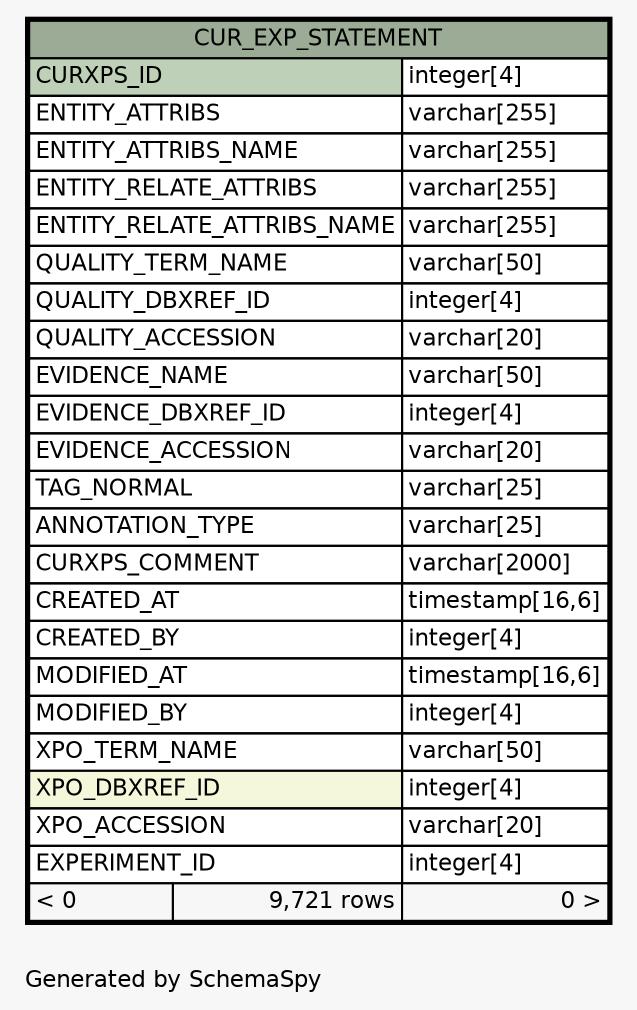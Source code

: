 // dot 2.38.0 on Windows 10 10.0
// SchemaSpy rev Unknown
digraph "oneDegreeRelationshipsDiagram" {
  graph [
    rankdir="RL"
    bgcolor="#f7f7f7"
    label="\nGenerated by SchemaSpy"
    labeljust="l"
    nodesep="0.18"
    ranksep="0.46"
    fontname="Helvetica"
    fontsize="11"
  ];
  node [
    fontname="Helvetica"
    fontsize="11"
    shape="plaintext"
  ];
  edge [
    arrowsize="0.8"
  ];
  "CUR_EXP_STATEMENT" [
    label=<
    <TABLE BORDER="2" CELLBORDER="1" CELLSPACING="0" BGCOLOR="#ffffff">
      <TR><TD COLSPAN="3" BGCOLOR="#9bab96" ALIGN="CENTER">CUR_EXP_STATEMENT</TD></TR>
      <TR><TD PORT="CURXPS_ID" COLSPAN="2" BGCOLOR="#bed1b8" ALIGN="LEFT">CURXPS_ID</TD><TD PORT="CURXPS_ID.type" ALIGN="LEFT">integer[4]</TD></TR>
      <TR><TD PORT="ENTITY_ATTRIBS" COLSPAN="2" ALIGN="LEFT">ENTITY_ATTRIBS</TD><TD PORT="ENTITY_ATTRIBS.type" ALIGN="LEFT">varchar[255]</TD></TR>
      <TR><TD PORT="ENTITY_ATTRIBS_NAME" COLSPAN="2" ALIGN="LEFT">ENTITY_ATTRIBS_NAME</TD><TD PORT="ENTITY_ATTRIBS_NAME.type" ALIGN="LEFT">varchar[255]</TD></TR>
      <TR><TD PORT="ENTITY_RELATE_ATTRIBS" COLSPAN="2" ALIGN="LEFT">ENTITY_RELATE_ATTRIBS</TD><TD PORT="ENTITY_RELATE_ATTRIBS.type" ALIGN="LEFT">varchar[255]</TD></TR>
      <TR><TD PORT="ENTITY_RELATE_ATTRIBS_NAME" COLSPAN="2" ALIGN="LEFT">ENTITY_RELATE_ATTRIBS_NAME</TD><TD PORT="ENTITY_RELATE_ATTRIBS_NAME.type" ALIGN="LEFT">varchar[255]</TD></TR>
      <TR><TD PORT="QUALITY_TERM_NAME" COLSPAN="2" ALIGN="LEFT">QUALITY_TERM_NAME</TD><TD PORT="QUALITY_TERM_NAME.type" ALIGN="LEFT">varchar[50]</TD></TR>
      <TR><TD PORT="QUALITY_DBXREF_ID" COLSPAN="2" ALIGN="LEFT">QUALITY_DBXREF_ID</TD><TD PORT="QUALITY_DBXREF_ID.type" ALIGN="LEFT">integer[4]</TD></TR>
      <TR><TD PORT="QUALITY_ACCESSION" COLSPAN="2" ALIGN="LEFT">QUALITY_ACCESSION</TD><TD PORT="QUALITY_ACCESSION.type" ALIGN="LEFT">varchar[20]</TD></TR>
      <TR><TD PORT="EVIDENCE_NAME" COLSPAN="2" ALIGN="LEFT">EVIDENCE_NAME</TD><TD PORT="EVIDENCE_NAME.type" ALIGN="LEFT">varchar[50]</TD></TR>
      <TR><TD PORT="EVIDENCE_DBXREF_ID" COLSPAN="2" ALIGN="LEFT">EVIDENCE_DBXREF_ID</TD><TD PORT="EVIDENCE_DBXREF_ID.type" ALIGN="LEFT">integer[4]</TD></TR>
      <TR><TD PORT="EVIDENCE_ACCESSION" COLSPAN="2" ALIGN="LEFT">EVIDENCE_ACCESSION</TD><TD PORT="EVIDENCE_ACCESSION.type" ALIGN="LEFT">varchar[20]</TD></TR>
      <TR><TD PORT="TAG_NORMAL" COLSPAN="2" ALIGN="LEFT">TAG_NORMAL</TD><TD PORT="TAG_NORMAL.type" ALIGN="LEFT">varchar[25]</TD></TR>
      <TR><TD PORT="ANNOTATION_TYPE" COLSPAN="2" ALIGN="LEFT">ANNOTATION_TYPE</TD><TD PORT="ANNOTATION_TYPE.type" ALIGN="LEFT">varchar[25]</TD></TR>
      <TR><TD PORT="CURXPS_COMMENT" COLSPAN="2" ALIGN="LEFT">CURXPS_COMMENT</TD><TD PORT="CURXPS_COMMENT.type" ALIGN="LEFT">varchar[2000]</TD></TR>
      <TR><TD PORT="CREATED_AT" COLSPAN="2" ALIGN="LEFT">CREATED_AT</TD><TD PORT="CREATED_AT.type" ALIGN="LEFT">timestamp[16,6]</TD></TR>
      <TR><TD PORT="CREATED_BY" COLSPAN="2" ALIGN="LEFT">CREATED_BY</TD><TD PORT="CREATED_BY.type" ALIGN="LEFT">integer[4]</TD></TR>
      <TR><TD PORT="MODIFIED_AT" COLSPAN="2" ALIGN="LEFT">MODIFIED_AT</TD><TD PORT="MODIFIED_AT.type" ALIGN="LEFT">timestamp[16,6]</TD></TR>
      <TR><TD PORT="MODIFIED_BY" COLSPAN="2" ALIGN="LEFT">MODIFIED_BY</TD><TD PORT="MODIFIED_BY.type" ALIGN="LEFT">integer[4]</TD></TR>
      <TR><TD PORT="XPO_TERM_NAME" COLSPAN="2" ALIGN="LEFT">XPO_TERM_NAME</TD><TD PORT="XPO_TERM_NAME.type" ALIGN="LEFT">varchar[50]</TD></TR>
      <TR><TD PORT="XPO_DBXREF_ID" COLSPAN="2" BGCOLOR="#f4f7da" ALIGN="LEFT">XPO_DBXREF_ID</TD><TD PORT="XPO_DBXREF_ID.type" ALIGN="LEFT">integer[4]</TD></TR>
      <TR><TD PORT="XPO_ACCESSION" COLSPAN="2" ALIGN="LEFT">XPO_ACCESSION</TD><TD PORT="XPO_ACCESSION.type" ALIGN="LEFT">varchar[20]</TD></TR>
      <TR><TD PORT="EXPERIMENT_ID" COLSPAN="2" ALIGN="LEFT">EXPERIMENT_ID</TD><TD PORT="EXPERIMENT_ID.type" ALIGN="LEFT">integer[4]</TD></TR>
      <TR><TD ALIGN="LEFT" BGCOLOR="#f7f7f7">&lt; 0</TD><TD ALIGN="RIGHT" BGCOLOR="#f7f7f7">9,721 rows</TD><TD ALIGN="RIGHT" BGCOLOR="#f7f7f7">0 &gt;</TD></TR>
    </TABLE>>
    URL="CUR_EXP_STATEMENT.html"
    tooltip="CUR_EXP_STATEMENT"
  ];
}
